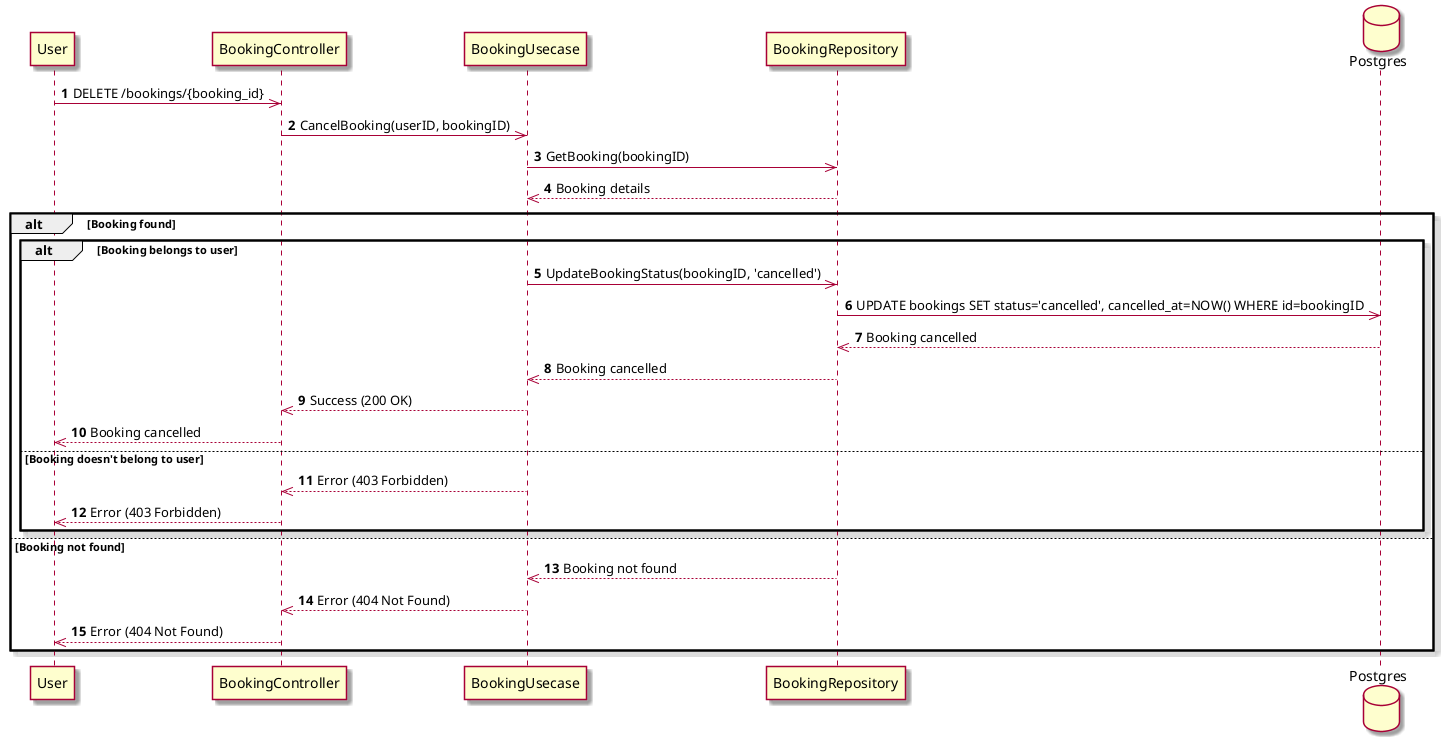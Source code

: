 @startuml sequenceDiagram
skin rose
participant "User" as U
participant "BookingController" as BC
participant "BookingUsecase" as BU
participant "BookingRepository" as BR
database "Postgres" as DB
autonumber
U->>BC: DELETE /bookings/{booking_id}
BC->>BU: CancelBooking(userID, bookingID)
BU->>BR: GetBooking(bookingID)
BR-->>BU: Booking details
alt Booking found
  alt Booking belongs to user
    BU->>BR: UpdateBookingStatus(bookingID, 'cancelled')
    BR->>DB: UPDATE bookings SET status='cancelled', cancelled_at=NOW() WHERE id=bookingID
    DB-->>BR: Booking cancelled
    BR-->>BU: Booking cancelled
    BU-->>BC: Success (200 OK)
    BC-->>U: Booking cancelled
  else Booking doesn't belong to user
    BU-->>BC: Error (403 Forbidden)
    BC-->>U: Error (403 Forbidden)
  end
else Booking not found
  BR-->>BU: Booking not found
  BU-->>BC: Error (404 Not Found)
  BC-->>U: Error (404 Not Found)
end
@enduml